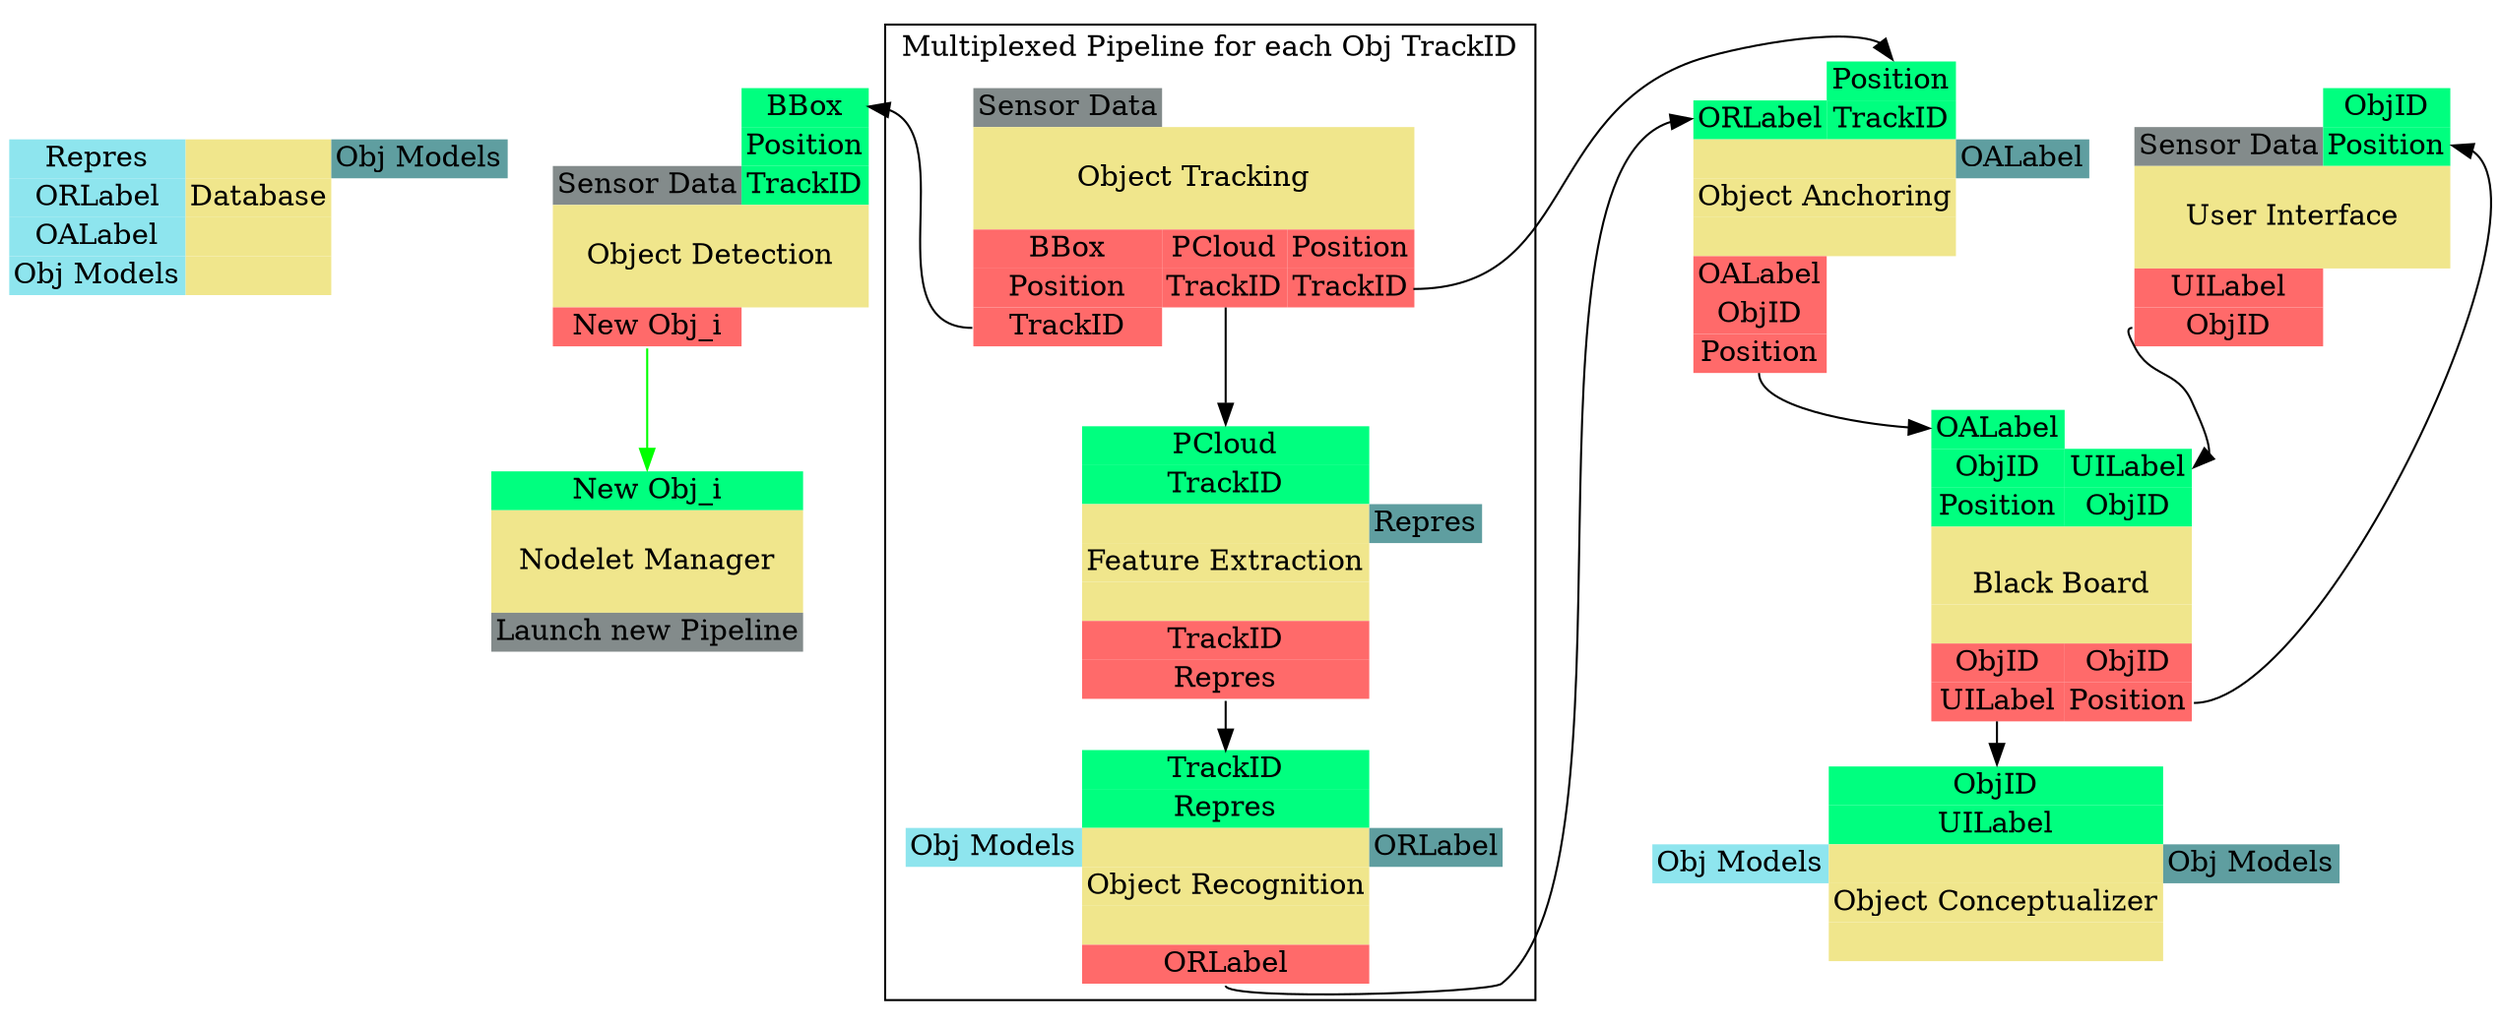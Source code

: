 digraph html {
	splines=spline;
	nodesep=0.3;
	ranksep=0.2;
	//esep=0.5;
	//rankdir=TB;
	//rankdir=LR;
	//size="10,16";
	//center=true;
		//compound=true;

//SP [rank=same, shape=none, margin=0 label=<
//<TABLE BORDER="0" CELLBORDER="0" CELLSPACING="0" CELLPADDING="2">
//<TR>
//<TD WIDTH="10%" BGCOLOR="springgreen" PORT="Sensors">Sensors</TD>
//</TR>
//<TR><TD WIDTH="100%" BGCOLOR="khaki" COLSPAN="1" PORT="here" HEIGHT="50">Scene Perception</TD>
//</TR>
//<TR>
//<TD BGCOLOR="indianred1" PORT="Sensor Data">Sensor Data</TD>
//</TR>
//</TABLE>>];

LDB [shape=none, margin=0, label=<
<TABLE BORDER="0" CELLBORDER="0" CELLSPACING="0" CELLPADDING="2">
<TR>
<TD BGCOLOR="cadetblue2" PORT="ORLabel2">Repres</TD>
<TD BGCOLOR="khaki" COLSPAN="1"> </TD> 
<TD BGCOLOR="cadetblue" PORT="Obj Models">Obj Models</TD>
</TR>
<TR>
<TD BGCOLOR="cadetblue2" PORT="ORLabel2">ORLabel</TD>
<TD BGCOLOR="khaki" COLSPAN="1" PORT="here" >Database</TD>
</TR>
<TR>
<TD BGCOLOR="cadetblue2" PORT="ORLabel2">OALabel</TD>
<TD BGCOLOR="khaki" COLSPAN="1"> </TD> 
</TR>
<TR>
<TD BGCOLOR="cadetblue2" PORT="Obj Models">Obj Models</TD>
<TD BGCOLOR="khaki" COLSPAN="1"> </TD> 
</TR>
</TABLE>>];

OD [rank=same, shape=none, margin=0 label=<
<TABLE BORDER="0" CELLBORDER="0" CELLSPACING="0" CELLPADDING="2">
<TR>
<TD></TD>
<TD WIDTH="10%" BGCOLOR="springgreen" PORT="BBox">BBox</TD>
</TR>
<TR>
<TD></TD>
<TD WIDTH="10%" BGCOLOR="springgreen" PORT="Pos">Position</TD>
</TR>
<TR>
<TD BGCOLOR="azure4" PORT="Sensor Data">Sensor Data</TD>
<TD WIDTH="10%" BGCOLOR="springgreen" PORT="TrackID">TrackID</TD>
</TR>
<TR><TD WIDTH="100%" BGCOLOR="khaki" COLSPAN="2" PORT="here" HEIGHT="50">Object Detection</TD>
</TR>
<TR>
<TD BGCOLOR="indianred1" PORT="OD3">New Obj_i</TD>
</TR>
</TABLE>>];

OT [shape=none, margin=0, label=<
<TABLE BORDER="0" CELLBORDER="0" CELLSPACING="0" CELLPADDING="2">
<TR>
<TD BGCOLOR="azure4" PORT="Sensor Data">Sensor Data</TD>
</TR>
<TR><TD BGCOLOR="khaki" COLSPAN="3" PORT="here" HEIGHT="50">Object Tracking</TD>
</TR>
<TR>
<TD BGCOLOR="indianred1" PORT="BBox">BBox</TD>
<TD BGCOLOR="indianred1" PORT="PCloud">PCloud</TD>
<TD BGCOLOR="indianred1" PORT="Pos">Position</TD>
</TR>
<TR>
<TD BGCOLOR="indianred1" PORT="Pos">Position</TD>
<TD BGCOLOR="indianred1" PORT="TrackID2">TrackID</TD>
<TD BGCOLOR="indianred1" PORT="TrackID3">TrackID</TD>
</TR>
<TR>
<TD BGCOLOR="indianred1" PORT="TrackID">TrackID</TD>
</TR>
</TABLE>>];

NM [rank=same,shape=none, margin=0, label=<
<TABLE BORDER="0" CELLBORDER="0" CELLSPACING="0" CELLPADDING="2">
<TR>
<TD BGCOLOR="springgreen" PORT="IP1">New Obj_i</TD>
</TR>
<TR><TD BGCOLOR="khaki" COLSPAN="1" PORT="here" HEIGHT="50">Nodelet Manager</TD>
</TR>
<TR>
<TD BGCOLOR="azure4" PORT="LaunchNodelets">Launch new Pipeline</TD>
</TR>
</TABLE>>];

//subgraph cluster_1 {
//node [style=filled];
//label = "Databases";
//color=blue


BB [shape=none, margin=0, label=<
<TABLE BORDER="0" CELLBORDER="0" CELLSPACING="0" CELLPADDING="2">
<TR>
<TD></TD>
</TR>
<TR>
<TD BGCOLOR="springgreen" PORT="OALabel">OALabel</TD>
</TR>
<TR>
<TD BGCOLOR="springgreen" PORT="ObjID">ObjID</TD>
<TD BGCOLOR="springgreen" PORT="UILabel">UILabel</TD>
</TR>
<TR>
<TD BGCOLOR="springgreen" PORT="OutPos">Position</TD>
<TD BGCOLOR="springgreen" PORT="ObjID1">ObjID</TD>
</TR>
<TR>
<TD BGCOLOR="khaki" COLSPAN="2"> </TD>
</TR>
<TR>
<TD BGCOLOR="khaki" COLSPAN="2" PORT="here">Black Board</TD>
</TR>
<TR>
<TD BGCOLOR="khaki" COLSPAN="2"> </TD>
</TR>
<TR>
<TD BGCOLOR="indianred1" PORT="ObjID">ObjID</TD>
<TD BGCOLOR="indianred1" PORT="OutObjID">ObjID</TD>
</TR>
<TR>
<TD BGCOLOR="indianred1" PORT="OutUILabel">UILabel</TD>
<TD BGCOLOR="indianred1" PORT="OutPosition">Position</TD>
</TR>

</TABLE>>];
//}


FE [shape=none, margin=0, label=<
<TABLE BORDER="0" CELLBORDER="0" CELLSPACING="0" CELLPADDING="2">
<TR>
<TD BGCOLOR="springgreen" PORT="PCloud">PCloud</TD>
</TR>
<TR>
<TD BGCOLOR="springgreen" PORT="InTrackID">TrackID</TD>
</TR>
<TR>
<TD BGCOLOR="khaki" COLSPAN="1"> </TD> 
<TD BGCOLOR="cadetblue" PORT="">Repres</TD>
</TR>
<TR>
<TD BGCOLOR="khaki" COLSPAN="1" PORT="here">Feature Extraction</TD>
</TR>
<TR>
<TD BGCOLOR="khaki" COLSPAN="1"> </TD> 
</TR>
<TR>
<TD BGCOLOR="indianred1" PORT="OutTrackID">TrackID</TD>
</TR>
<TR>
<TD BGCOLOR="indianred1" PORT="Repres">Repres</TD>
</TR>
</TABLE>
>];

OR [shape=none, margin=0, label=<
<TABLE BORDER="0" CELLBORDER="0" CELLSPACING="0" CELLPADDING="2">
<TR>
<TD></TD>
<TD BGCOLOR="springgreen" PORT="TrackID">TrackID</TD>
</TR>
<TR>
<TD></TD>
<TD BGCOLOR="springgreen" PORT="Repres">Repres</TD>
</TR>
<TR>
<TD BGCOLOR="cadetblue2" PORT="Obj Models">Obj Models</TD>
<TD BGCOLOR="khaki" COLSPAN="1"> </TD> 
<TD BGCOLOR="cadetblue" PORT="ORLabel2">ORLabel</TD>
</TR>
<TR>
<TD></TD>
<TD BGCOLOR="khaki" COLSPAN="1" PORT="here" >Object Recognition</TD>
</TR>
<TR>
<TD></TD> 
<TD BGCOLOR="khaki" COLSPAN="1"> </TD> 
</TR>
<TR>
<TD></TD>
<TD BGCOLOR="indianred1" PORT="ORLabel">ORLabel</TD>
</TR>
</TABLE>>];

OA [shape=none, margin=0, label=<
<TABLE BORDER="0" CELLBORDER="0" CELLSPACING="0" CELLPADDING="2">
<TR>
<TD></TD>
<TD BGCOLOR="springgreen" PORT="Pos">Position</TD>
</TR>
<TR>
<TD BGCOLOR="springgreen" PORT="ORLabel">ORLabel</TD>
<TD BGCOLOR="springgreen" PORT="TrackID">TrackID</TD>
</TR>
<TR>
<TD BGCOLOR="khaki" COLSPAN="2"> </TD>
<TD BGCOLOR="cadetblue" PORT="OALabel2">OALabel</TD>
</TR>
<TR>
<TD BGCOLOR="khaki" COLSPAN="2" PORT="here">Object Anchoring</TD>
</TR>
<TR>
<TD BGCOLOR="khaki" COLSPAN="2"> </TD>
</TR>
<TR>
<TD BGCOLOR="indianred1" PORT="OALabel">OALabel</TD>
</TR>
<TR>
<TD BGCOLOR="indianred1" PORT="ObjID">ObjID</TD>
</TR>
<TR>
<TD BGCOLOR="indianred1" PORT="OutPos">Position</TD>
</TR>
</TABLE>>];

OC [shape=none, margin=0, label=<
<TABLE BORDER="0" CELLBORDER="0" CELLSPACING="0" CELLPADDING="2">
<TR>
<TD></TD>
<TD BGCOLOR="springgreen" PORT="ObjID">ObjID</TD>
</TR>
<TR>
<TD></TD>
<TD BGCOLOR="springgreen" PORT="UILabel">UILabel</TD>
</TR>
<TR>
<TD BGCOLOR="cadetblue2" PORT="InObj Models">Obj Models</TD>
<TD BGCOLOR="khaki" COLSPAN="1"> </TD>
<TD BGCOLOR="cadetblue" PORT="InObj Models">Obj Models</TD>
</TR>
<TR>
<TD></TD>
<TD BGCOLOR="khaki" COLSPAN="1" PORT="here">Object Conceptualizer</TD>
</TR>
<TR>
<TD></TD>
<TD BGCOLOR="khaki" COLSPAN="1"> </TD>
</TR>
<TR>
<TD></TD>
</TR>
</TABLE>>];

UI [shape=none, margin=0, label=<
<TABLE BORDER="0" CELLBORDER="0" CELLSPACING="0" CELLPADDING="2">
<TR>
<TD></TD>
<TD BGCOLOR="springgreen" PORT="InObjID">ObjID</TD>
</TR>
<TR>
<TD BGCOLOR="azure4" PORT="Sensor Data">Sensor Data</TD>
<TD BGCOLOR="springgreen" PORT="Pos">Position</TD>
</TR>
<TR><TD BGCOLOR="khaki" COLSPAN="2" PORT="here" HEIGHT="50">User Interface</TD>
</TR>
<TR>
<TD BGCOLOR="indianred1" PORT="UILabel">UILabel</TD>
</TR>
<TR>
<TD BGCOLOR="indianred1" PORT="ObjID">ObjID</TD>
</TR>
</TABLE>>];

//Edges
subgraph cluster_0 {
node [style=filled];
label = "Multiplexed Pipeline for each Obj TrackID";
color=black
OT -> FE [headport="PCloud" tailport="TrackID2" label="" fontsize="8" color="black"];
//OT -> FE [headport="PCloud" tailport="PCloud" label="" fontsize="8" color="black"];
FE -> OR [headport="TrackID" tailport="Repres" label="" fontsize="8" color="black"];
//FE -> OR [headport="Repres" tailport="Repres" label="" fontsize="8" color="black"];
}


OT -> OD [headport="BBox" tailport="TrackID" label="" fontsize="8" constraint="false" color="black" weight="140"];
//OT -> OD [headport="Pos" tailport="Pos" label="" fontsize="8" constraint="false" color="black" weight="140"];
//OT -> OD [headport="TrackID" tailport="TrackID" label="" fontsize="8" constraint="false" weight="140" color="black"];
//OT -> OD [headport="BBox" tailport="BBox" label="" fontsize="8" constraint="false" color="black" pos="40,40" weight="140"];

OT -> OA [headport="Pos" tailport="TrackID3" label="" fontsize="8" constraint="false" color="black"];
//OT -> OA [headport="Pos" tailport="Pos" label="" fontsize="8" constraint="false" color="black"];

OD -> NM [headport="IP1" tailport="OD3" label="" fontsize="8" constraint="true"
	color="green" weight="50"];
//FE -> LDB [tailport="Repres1" label="" fontsize="8" constraint="false" color="red"];
//OR -> LDB [tailport="ORLabel" label="" fontsize="8" constraint="false" color="red"];
//LDB -> OR [headport="Obj Models" label="" fontsize="8" constraint="false" color="red"];
//NM -> OT [label="" fontsize="8" color="magenta"
//constraint="false"];
//NM -> FE [label="" fontsize="8" color="magenta" constraint="false"];
//NM -> OR [label="" fontsize="8" color="magenta" constraint="false"];

OR -> OA [headport="ORLabel" tailport="ORLabel" label="" fontsize="8"
constraint="false" color="black"];
//OA -> LDB [tailport="OALabel" label="" fontsize="8"	color="red" constraint="false"];
//OC -> LDB [tailport="OutObj Models" label="" fontsize="8" color="red" constraint="false"];
//LDB -> OC [headport="InObj Models" label="" fontsize="8" color="red" constraint="false"];
//SP -> OD [headport="Sensor Data" tailport="Sensor Data" label="" fontsize="8" constraint="true" color="black"];
//SP -> OT [headport="Sensor Data" tailport="Sensor Data" label="" fontsize="8" constraint="false" color="black"];
//OA -> BB [tailport="OALabel" label="" fontsize="8" color="red" constraint="false"];
//OA -> BB [tailport="ObjID" label="" fontsize="8" color="red" constraint="false"];
OA -> BB [tailport="OutPos" headport="OALabel" label="" fontsize="8"
color="black" constraint="true"];
//SP -> UI [headport="Sensor Data" tailport="Sensor Data" label="" fontsize="8" constraint="false" color="black" spline="spline"];
BB -> UI [tailport="OutPosition" headport="Pos" label="" fontsize="8" color="black" constraint="false"];
UI -> BB [tailport="ObjID" headport="UILabel" label="" fontsize="8" color="black" constraint="true"];
//BB -> OC [headport="UILabel" label="" fontsize="8" color="black" constraint="false"];
BB -> OC [headport="ObjID" tailport="OutUILabel" label="" fontsize="8" constraint="true" color="black" weight="50"];

}
